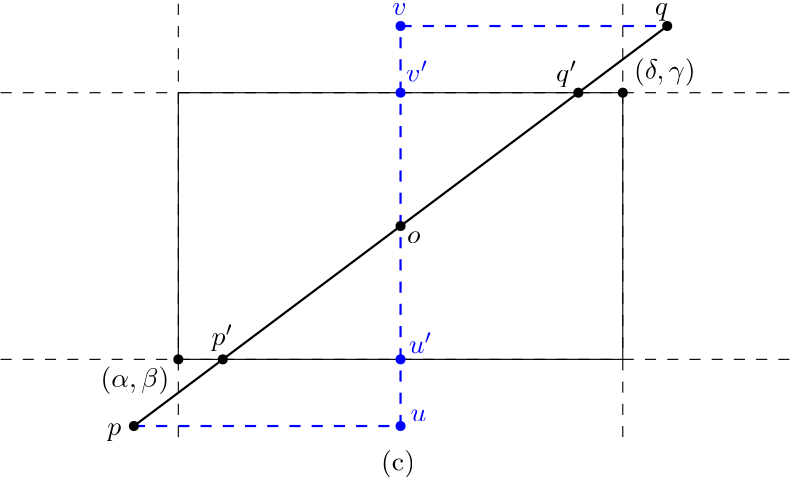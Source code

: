 <?xml version="1.0"?>
<!DOCTYPE ipe SYSTEM "ipe.dtd">
<ipe version="70005" creator="Ipe 7.1.4">
<info created="D:20140515115418" modified="D:20141107104155"/>
<ipestyle name="basic">
<symbol name="arrow/arc(spx)">
<path stroke="sym-stroke" fill="sym-stroke" pen="sym-pen">
0 0 m
-1 0.333 l
-1 -0.333 l
h
</path>
</symbol>
<symbol name="arrow/farc(spx)">
<path stroke="sym-stroke" fill="white" pen="sym-pen">
0 0 m
-1 0.333 l
-1 -0.333 l
h
</path>
</symbol>
<symbol name="mark/circle(sx)" transformations="translations">
<path fill="sym-stroke">
0.6 0 0 0.6 0 0 e
0.4 0 0 0.4 0 0 e
</path>
</symbol>
<symbol name="mark/disk(sx)" transformations="translations">
<path fill="sym-stroke">
0.6 0 0 0.6 0 0 e
</path>
</symbol>
<symbol name="mark/fdisk(sfx)" transformations="translations">
<group>
<path fill="sym-fill">
0.5 0 0 0.5 0 0 e
</path>
<path fill="sym-stroke" fillrule="eofill">
0.6 0 0 0.6 0 0 e
0.4 0 0 0.4 0 0 e
</path>
</group>
</symbol>
<symbol name="mark/box(sx)" transformations="translations">
<path fill="sym-stroke" fillrule="eofill">
-0.6 -0.6 m
0.6 -0.6 l
0.6 0.6 l
-0.6 0.6 l
h
-0.4 -0.4 m
0.4 -0.4 l
0.4 0.4 l
-0.4 0.4 l
h
</path>
</symbol>
<symbol name="mark/square(sx)" transformations="translations">
<path fill="sym-stroke">
-0.6 -0.6 m
0.6 -0.6 l
0.6 0.6 l
-0.6 0.6 l
h
</path>
</symbol>
<symbol name="mark/fsquare(sfx)" transformations="translations">
<group>
<path fill="sym-fill">
-0.5 -0.5 m
0.5 -0.5 l
0.5 0.5 l
-0.5 0.5 l
h
</path>
<path fill="sym-stroke" fillrule="eofill">
-0.6 -0.6 m
0.6 -0.6 l
0.6 0.6 l
-0.6 0.6 l
h
-0.4 -0.4 m
0.4 -0.4 l
0.4 0.4 l
-0.4 0.4 l
h
</path>
</group>
</symbol>
<symbol name="mark/cross(sx)" transformations="translations">
<group>
<path fill="sym-stroke">
-0.43 -0.57 m
0.57 0.43 l
0.43 0.57 l
-0.57 -0.43 l
h
</path>
<path fill="sym-stroke">
-0.43 0.57 m
0.57 -0.43 l
0.43 -0.57 l
-0.57 0.43 l
h
</path>
</group>
</symbol>
<symbol name="arrow/fnormal(spx)">
<path stroke="sym-stroke" fill="white" pen="sym-pen">
0 0 m
-1 0.333 l
-1 -0.333 l
h
</path>
</symbol>
<symbol name="arrow/pointed(spx)">
<path stroke="sym-stroke" fill="sym-stroke" pen="sym-pen">
0 0 m
-1 0.333 l
-0.8 0 l
-1 -0.333 l
h
</path>
</symbol>
<symbol name="arrow/fpointed(spx)">
<path stroke="sym-stroke" fill="white" pen="sym-pen">
0 0 m
-1 0.333 l
-0.8 0 l
-1 -0.333 l
h
</path>
</symbol>
<symbol name="arrow/linear(spx)">
<path stroke="sym-stroke" pen="sym-pen">
-1 0.333 m
0 0 l
-1 -0.333 l
</path>
</symbol>
<symbol name="arrow/fdouble(spx)">
<path stroke="sym-stroke" fill="white" pen="sym-pen">
0 0 m
-1 0.333 l
-1 -0.333 l
h
-1 0 m
-2 0.333 l
-2 -0.333 l
h
</path>
</symbol>
<symbol name="arrow/double(spx)">
<path stroke="sym-stroke" fill="sym-stroke" pen="sym-pen">
0 0 m
-1 0.333 l
-1 -0.333 l
h
-1 0 m
-2 0.333 l
-2 -0.333 l
h
</path>
</symbol>
<pen name="heavier" value="0.8"/>
<pen name="fat" value="1.2"/>
<pen name="ultrafat" value="2"/>
<symbolsize name="large" value="5"/>
<symbolsize name="small" value="2"/>
<symbolsize name="tiny" value="1.1"/>
<arrowsize name="large" value="10"/>
<arrowsize name="small" value="5"/>
<arrowsize name="tiny" value="3"/>
<color name="red" value="1 0 0"/>
<color name="green" value="0 1 0"/>
<color name="blue" value="0 0 1"/>
<color name="yellow" value="1 1 0"/>
<color name="orange" value="1 0.647 0"/>
<color name="gold" value="1 0.843 0"/>
<color name="purple" value="0.627 0.125 0.941"/>
<color name="gray" value="0.745"/>
<color name="brown" value="0.647 0.165 0.165"/>
<color name="navy" value="0 0 0.502"/>
<color name="pink" value="1 0.753 0.796"/>
<color name="seagreen" value="0.18 0.545 0.341"/>
<color name="turquoise" value="0.251 0.878 0.816"/>
<color name="violet" value="0.933 0.51 0.933"/>
<color name="darkblue" value="0 0 0.545"/>
<color name="darkcyan" value="0 0.545 0.545"/>
<color name="darkgray" value="0.663"/>
<color name="darkgreen" value="0 0.392 0"/>
<color name="darkmagenta" value="0.545 0 0.545"/>
<color name="darkorange" value="1 0.549 0"/>
<color name="darkred" value="0.545 0 0"/>
<color name="lightblue" value="0.678 0.847 0.902"/>
<color name="lightcyan" value="0.878 1 1"/>
<color name="lightgray" value="0.827"/>
<color name="lightgreen" value="0.565 0.933 0.565"/>
<color name="lightyellow" value="1 1 0.878"/>
<dashstyle name="dashed" value="[4] 0"/>
<dashstyle name="dotted" value="[1 3] 0"/>
<dashstyle name="dash dotted" value="[4 2 1 2] 0"/>
<dashstyle name="dash dot dotted" value="[4 2 1 2 1 2] 0"/>
<textsize name="large" value="\large"/>
<textsize name="small" value="\small"/>
<textsize name="tiny" value="\tiny"/>
<textsize name="Large" value="\Large"/>
<textsize name="LARGE" value="\LARGE"/>
<textsize name="huge" value="\huge"/>
<textsize name="Huge" value="\Huge"/>
<textsize name="footnote" value="\footnotesize"/>
<textstyle name="center" begin="\begin{center}" end="\end{center}"/>
<textstyle name="itemize" begin="\begin{itemize}" end="\end{itemize}"/>
<textstyle name="item" begin="\begin{itemize}\item{}" end="\end{itemize}"/>
<gridsize name="4 pts" value="4"/>
<gridsize name="8 pts (~3 mm)" value="8"/>
<gridsize name="16 pts (~6 mm)" value="16"/>
<gridsize name="32 pts (~12 mm)" value="32"/>
<gridsize name="10 pts (~3.5 mm)" value="10"/>
<gridsize name="20 pts (~7 mm)" value="20"/>
<gridsize name="14 pts (~5 mm)" value="14"/>
<gridsize name="28 pts (~10 mm)" value="28"/>
<gridsize name="56 pts (~20 mm)" value="56"/>
<anglesize name="90 deg" value="90"/>
<anglesize name="60 deg" value="60"/>
<anglesize name="45 deg" value="45"/>
<anglesize name="30 deg" value="30"/>
<anglesize name="22.5 deg" value="22.5"/>
<tiling name="falling" angle="-60" step="4" width="1"/>
<tiling name="rising" angle="30" step="4" width="1"/>
</ipestyle>
<page>
<layer name="alpha"/>
<view layers="alpha" active="alpha"/>
<path layer="alpha" stroke="black" dash="dashed">
64 704 m
352 704 l
</path>
<path stroke="black" dash="dashed">
64 608 m
352 608 l
</path>
<path stroke="black" dash="dashed">
288 736 m
288 576 l
</path>
<path stroke="black" dash="dashed">
128 736 m
128 576 l
</path>
<path stroke="blue" dash="dashed" pen="heavier">
112 584 m
208 584 l
208 656 l
208 728 l
304 728 l
</path>
<use name="mark/disk(sx)" pos="128 608" size="normal" stroke="black"/>
<path matrix="0.625 0 0 0.6 48 243.2" stroke="black">
128 768 m
128 608 l
384 608 l
384 768 l
h
</path>
<use matrix="1 0 0 1 -96 -64" name="mark/disk(sx)" pos="384 768" size="normal" stroke="black"/>
<text matrix="1 0 0 1 -108 -75" transformations="translations" pos="400 784" stroke="black" type="label" width="22.139" height="7.473" depth="2.49" valign="baseline">$(\delta, \gamma)$</text>
<path stroke="black" pen="heavier">
112 584 m
304 728 l
</path>
<use matrix="1 0 0 1 32 -104" name="mark/disk(sx)" pos="80 688" size="normal" stroke="black"/>
<use matrix="1 0 0 1 -32 104" name="mark/disk(sx)" pos="336 624" size="normal" stroke="black"/>
<use name="mark/disk(sx)" pos="208 656" size="normal" stroke="black"/>
<use matrix="1 0 0 1 128 -72" name="mark/disk(sx)" pos="80 656" size="normal" stroke="blue"/>
<use matrix="1 0 0 1 80 -48" name="mark/disk(sx)" pos="128 656" size="normal" stroke="blue"/>
<use matrix="1 0 0 1 -80 48" name="mark/disk(sx)" pos="288 656" size="normal" stroke="blue"/>
<use matrix="1 0 0 1 -128 72" name="mark/disk(sx)" pos="336 656" size="normal" stroke="blue"/>
<use matrix="1 0 0 1 16 -68" name="mark/disk(sx)" pos="128 676" size="normal" stroke="black"/>
<use matrix="1 0 0 1 -16 68" name="mark/disk(sx)" pos="288 636" size="normal" stroke="black"/>
<text matrix="1 0 0 1 47 -113" transformations="translations" pos="55.3794 693.686" stroke="black" type="label" width="5.012" height="4.297" depth="1.93" valign="baseline">$p$</text>
<text matrix="1 0 0 1 -50 107" transformations="translations" pos="349.474 625.069" stroke="black" type="label" width="4.805" height="4.297" depth="1.93" valign="baseline">$q$</text>
<text matrix="1 0 0 1 4 -70" transformations="translations" pos="135.959 683.061" stroke="black" type="label" width="7.808" height="7.497" depth="1.93" valign="baseline">$p&apos;$</text>
<text matrix="1 0 0 1 141 -60" transformations="translations" pos="70.5869 645.63" stroke="blue" type="label" width="5.703" height="4.289" depth="0" valign="baseline">$u$</text>
<text matrix="1 0 0 1 75 -36" transformations="translations" pos="135.959 646.157" stroke="blue" type="label" width="8.498" height="7.49" depth="0" valign="baseline">$u&apos;$</text>
<text matrix="1 0 0 1 0 -19" transformations="translations" pos="210.294 668.827" stroke="black" type="label" width="4.829" height="4.289" depth="0" valign="baseline">$o$</text>
<text matrix="1 0 0 1 -8 84" transformations="translations" pos="272 624" stroke="black" type="label" width="7.6" height="7.497" depth="1.93" valign="baseline">$q&apos;$</text>
<text matrix="1 0 0 1 -62 36" transformations="translations" pos="272 672" stroke="blue" type="label" width="7.982" height="7.49" depth="0" valign="baseline">$v&apos;$</text>
<text matrix="1 0 0 1 -147 60" transformations="translations" pos="352 672" stroke="blue" type="label" width="5.187" height="4.289" depth="0" valign="baseline">$v$</text>
<text matrix="1 0 0 1 -7 32" transformations="translations" pos="208 536" stroke="black" type="label" width="12.177" height="7.473" depth="2.49" valign="baseline">(c)</text>
<text matrix="1 0 0 1 -12 6" transformations="translations" pos="112 592" stroke="black" type="label" width="24.747" height="7.473" depth="2.49" valign="baseline">$(\alpha, \beta)$</text>
</page>
</ipe>
